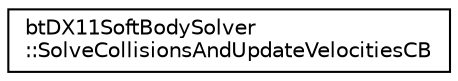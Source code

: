 digraph "Graphical Class Hierarchy"
{
  edge [fontname="Helvetica",fontsize="10",labelfontname="Helvetica",labelfontsize="10"];
  node [fontname="Helvetica",fontsize="10",shape=record];
  rankdir="LR";
  Node1 [label="btDX11SoftBodySolver\l::SolveCollisionsAndUpdateVelocitiesCB",height=0.2,width=0.4,color="black", fillcolor="white", style="filled",URL="$structbt_d_x11_soft_body_solver_1_1_solve_collisions_and_update_velocities_c_b.html"];
}
